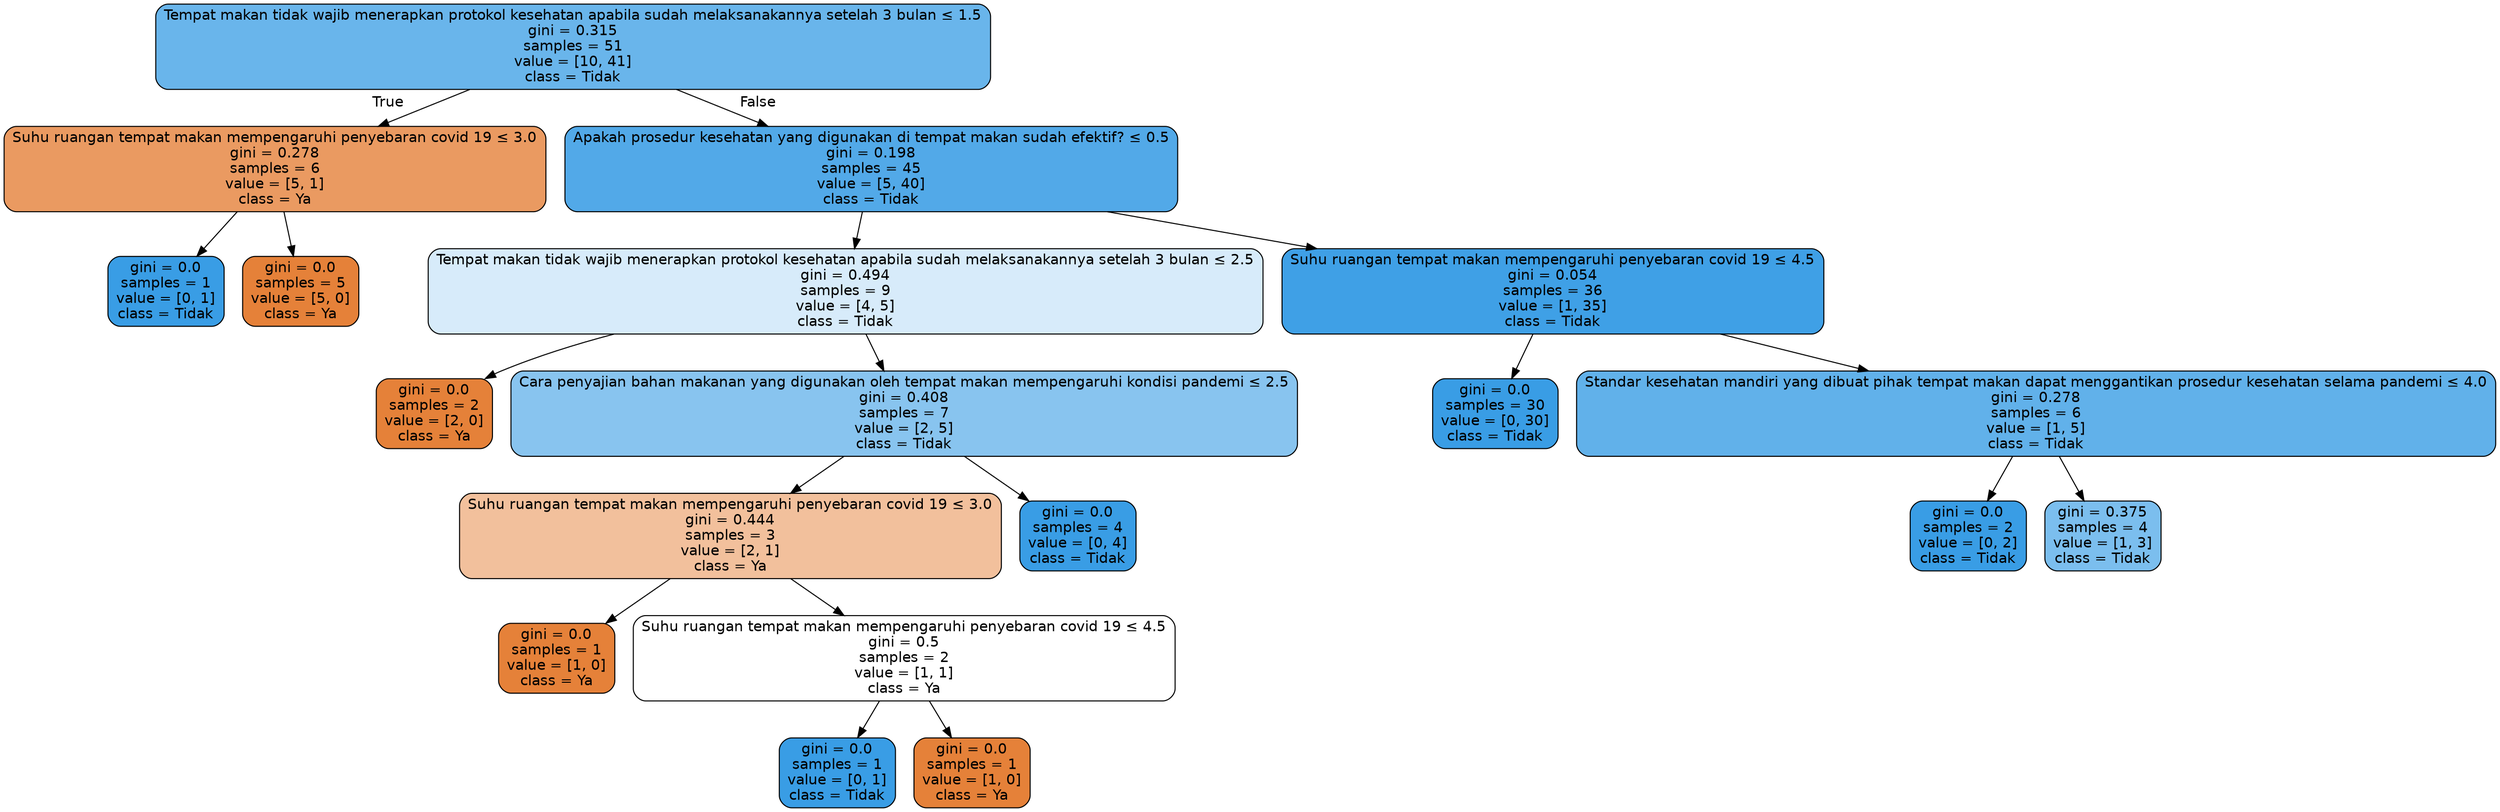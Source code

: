 digraph Tree {
node [shape=box, style="filled, rounded", color="black", fontname=helvetica] ;
edge [fontname=helvetica] ;
0 [label=<Tempat makan tidak wajib menerapkan protokol kesehatan apabila sudah melaksanakannya setelah 3 bulan &le; 1.5<br/>gini = 0.315<br/>samples = 51<br/>value = [10, 41]<br/>class = Tidak>, fillcolor="#69b5eb"] ;
1 [label=<Suhu ruangan tempat makan mempengaruhi penyebaran covid 19 &le; 3.0<br/>gini = 0.278<br/>samples = 6<br/>value = [5, 1]<br/>class = Ya>, fillcolor="#ea9a61"] ;
0 -> 1 [labeldistance=2.5, labelangle=45, headlabel="True"] ;
2 [label=<gini = 0.0<br/>samples = 1<br/>value = [0, 1]<br/>class = Tidak>, fillcolor="#399de5"] ;
1 -> 2 ;
3 [label=<gini = 0.0<br/>samples = 5<br/>value = [5, 0]<br/>class = Ya>, fillcolor="#e58139"] ;
1 -> 3 ;
4 [label=<Apakah prosedur kesehatan yang digunakan di tempat makan sudah efektif? &le; 0.5<br/>gini = 0.198<br/>samples = 45<br/>value = [5, 40]<br/>class = Tidak>, fillcolor="#52a9e8"] ;
0 -> 4 [labeldistance=2.5, labelangle=-45, headlabel="False"] ;
5 [label=<Tempat makan tidak wajib menerapkan protokol kesehatan apabila sudah melaksanakannya setelah 3 bulan &le; 2.5<br/>gini = 0.494<br/>samples = 9<br/>value = [4, 5]<br/>class = Tidak>, fillcolor="#d7ebfa"] ;
4 -> 5 ;
6 [label=<gini = 0.0<br/>samples = 2<br/>value = [2, 0]<br/>class = Ya>, fillcolor="#e58139"] ;
5 -> 6 ;
7 [label=<Cara penyajian bahan makanan yang digunakan oleh tempat makan mempengaruhi kondisi pandemi &le; 2.5<br/>gini = 0.408<br/>samples = 7<br/>value = [2, 5]<br/>class = Tidak>, fillcolor="#88c4ef"] ;
5 -> 7 ;
8 [label=<Suhu ruangan tempat makan mempengaruhi penyebaran covid 19 &le; 3.0<br/>gini = 0.444<br/>samples = 3<br/>value = [2, 1]<br/>class = Ya>, fillcolor="#f2c09c"] ;
7 -> 8 ;
9 [label=<gini = 0.0<br/>samples = 1<br/>value = [1, 0]<br/>class = Ya>, fillcolor="#e58139"] ;
8 -> 9 ;
10 [label=<Suhu ruangan tempat makan mempengaruhi penyebaran covid 19 &le; 4.5<br/>gini = 0.5<br/>samples = 2<br/>value = [1, 1]<br/>class = Ya>, fillcolor="#ffffff"] ;
8 -> 10 ;
11 [label=<gini = 0.0<br/>samples = 1<br/>value = [0, 1]<br/>class = Tidak>, fillcolor="#399de5"] ;
10 -> 11 ;
12 [label=<gini = 0.0<br/>samples = 1<br/>value = [1, 0]<br/>class = Ya>, fillcolor="#e58139"] ;
10 -> 12 ;
13 [label=<gini = 0.0<br/>samples = 4<br/>value = [0, 4]<br/>class = Tidak>, fillcolor="#399de5"] ;
7 -> 13 ;
14 [label=<Suhu ruangan tempat makan mempengaruhi penyebaran covid 19 &le; 4.5<br/>gini = 0.054<br/>samples = 36<br/>value = [1, 35]<br/>class = Tidak>, fillcolor="#3fa0e6"] ;
4 -> 14 ;
15 [label=<gini = 0.0<br/>samples = 30<br/>value = [0, 30]<br/>class = Tidak>, fillcolor="#399de5"] ;
14 -> 15 ;
16 [label=<Standar kesehatan mandiri yang dibuat pihak tempat makan dapat menggantikan prosedur kesehatan selama pandemi &le; 4.0<br/>gini = 0.278<br/>samples = 6<br/>value = [1, 5]<br/>class = Tidak>, fillcolor="#61b1ea"] ;
14 -> 16 ;
17 [label=<gini = 0.0<br/>samples = 2<br/>value = [0, 2]<br/>class = Tidak>, fillcolor="#399de5"] ;
16 -> 17 ;
18 [label=<gini = 0.375<br/>samples = 4<br/>value = [1, 3]<br/>class = Tidak>, fillcolor="#7bbeee"] ;
16 -> 18 ;
}